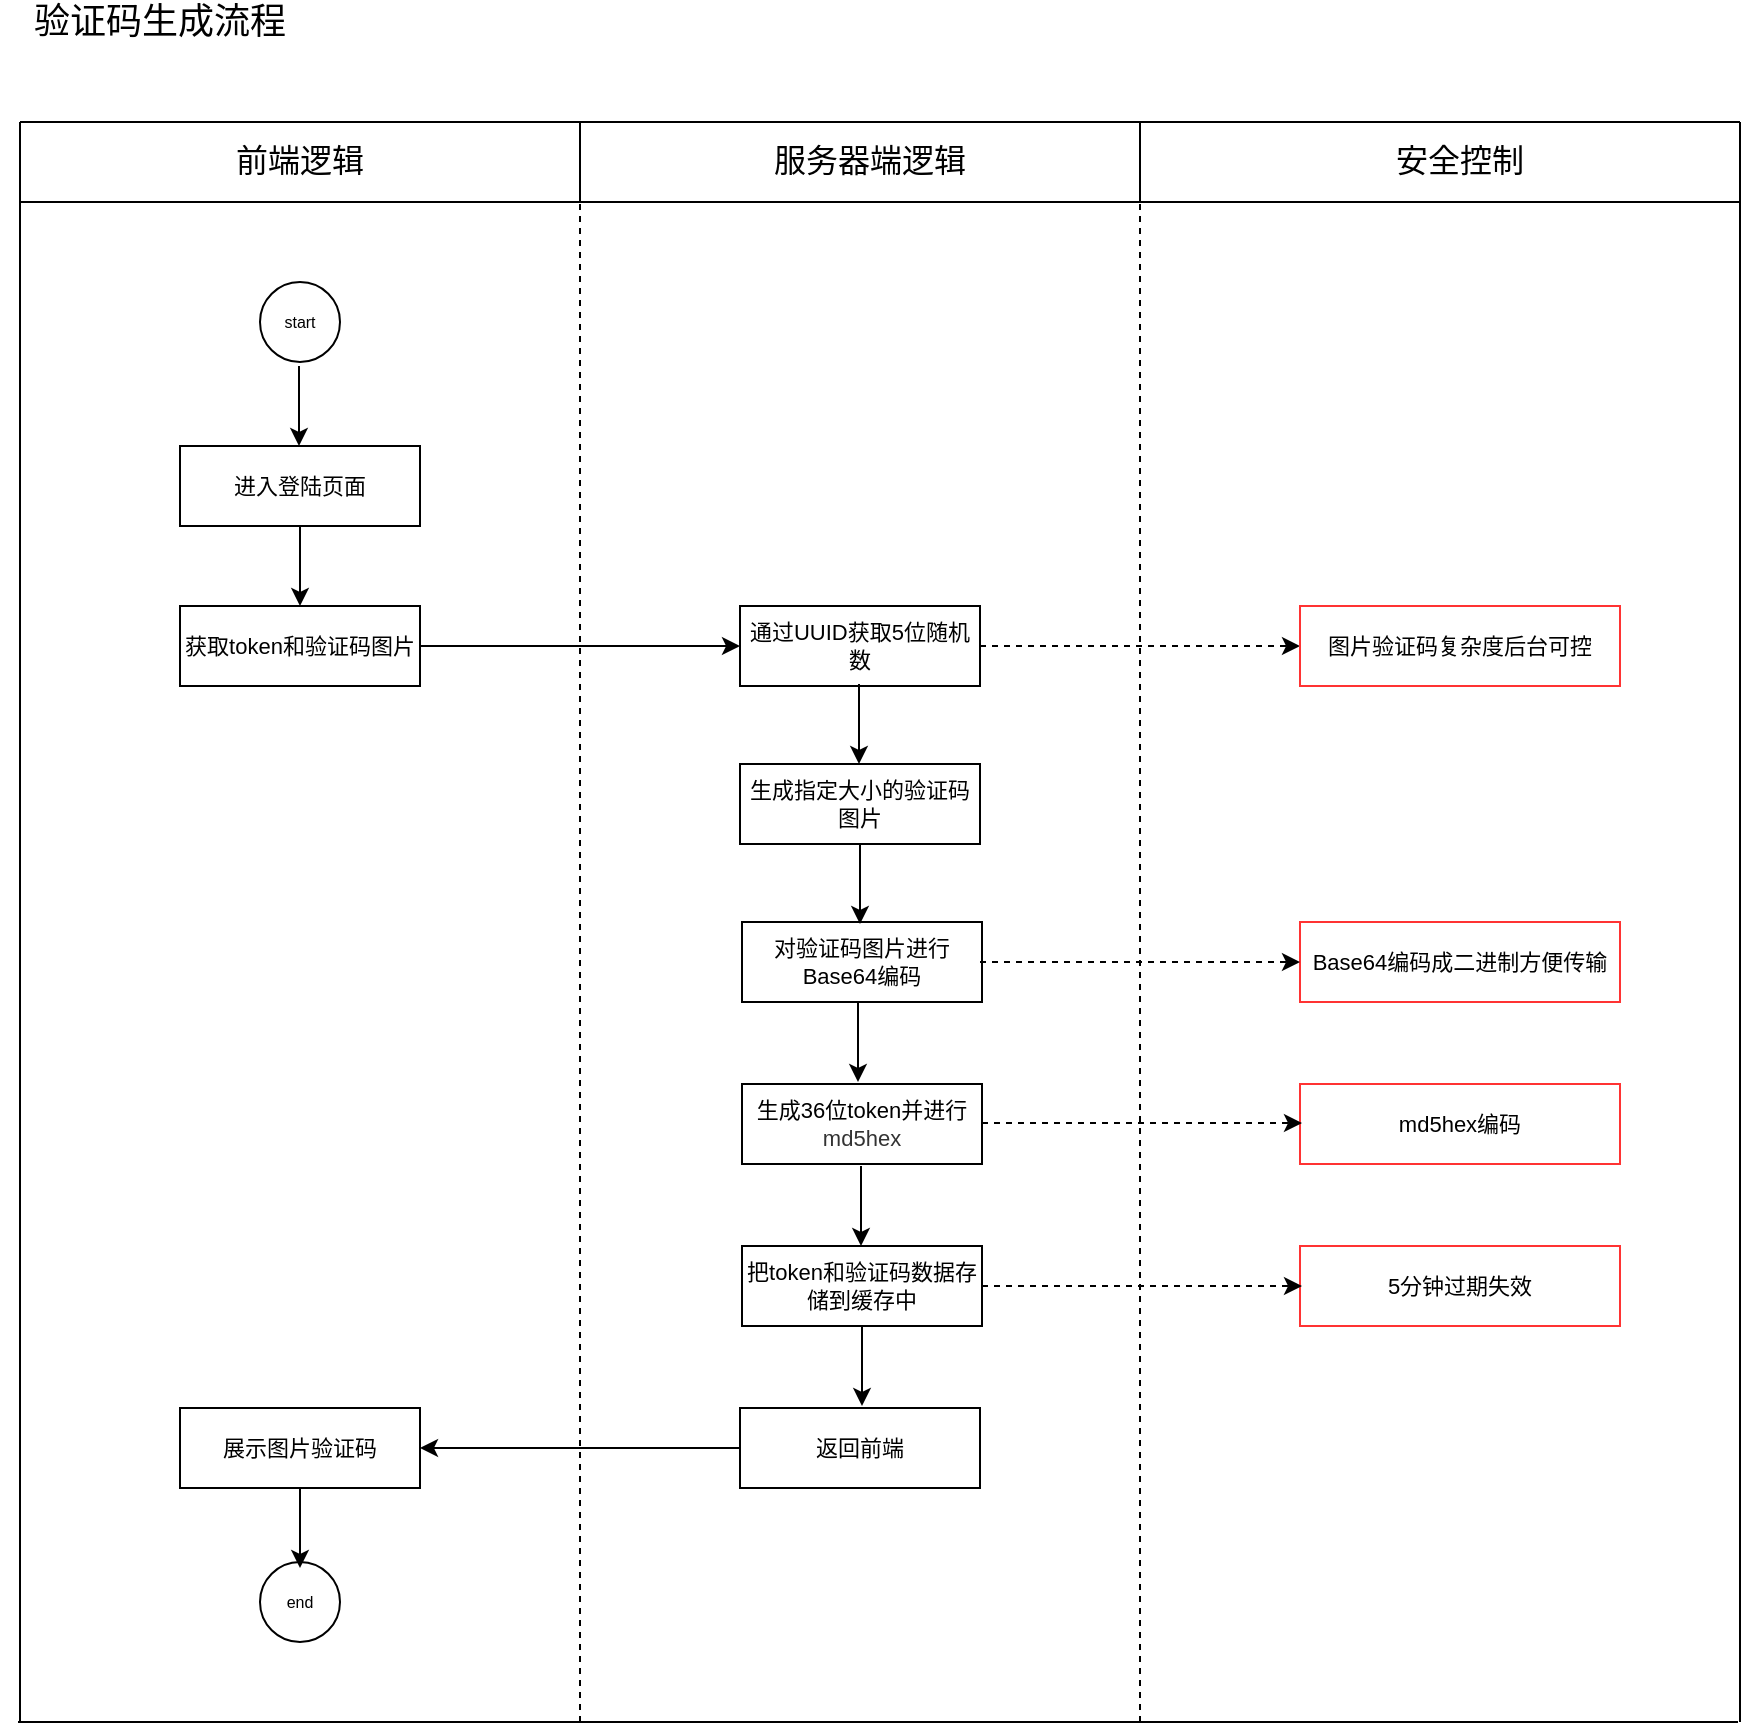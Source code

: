 <mxfile version="11.1.4" type="github"><diagram id="-4RkTLOarfBHeFCGkKiQ" name="第 1 页"><mxGraphModel dx="1824" dy="928" grid="1" gridSize="10" guides="1" tooltips="1" connect="1" arrows="1" fold="1" page="1" pageScale="1" pageWidth="1169" pageHeight="1654" math="0" shadow="0"><root><mxCell id="0"/><mxCell id="1" parent="0"/><mxCell id="I20fAuEcGDYHYLFn7XqV-46" value="验证码生成流程" style="text;html=1;strokeColor=none;fillColor=none;align=center;verticalAlign=middle;whiteSpace=wrap;rounded=0;fontSize=18;" vertex="1" parent="1"><mxGeometry x="29" y="180" width="160" height="20" as="geometry"/></mxCell><mxCell id="I20fAuEcGDYHYLFn7XqV-47" value="start" style="ellipse;whiteSpace=wrap;html=1;aspect=fixed;fontSize=8;" vertex="1" parent="1"><mxGeometry x="159" y="320" width="40" height="40" as="geometry"/></mxCell><mxCell id="I20fAuEcGDYHYLFn7XqV-48" value="进入登陆页面" style="rounded=0;whiteSpace=wrap;html=1;fontSize=11;" vertex="1" parent="1"><mxGeometry x="119" y="402" width="120" height="40" as="geometry"/></mxCell><mxCell id="I20fAuEcGDYHYLFn7XqV-50" value="" style="endArrow=none;html=1;fontSize=11;dashed=1;" edge="1" parent="1"><mxGeometry width="50" height="50" relative="1" as="geometry"><mxPoint x="319" y="1040" as="sourcePoint"/><mxPoint x="319" y="280" as="targetPoint"/></mxGeometry></mxCell><mxCell id="I20fAuEcGDYHYLFn7XqV-51" value="" style="endArrow=none;html=1;fontSize=11;dashed=1;" edge="1" parent="1"><mxGeometry width="50" height="50" relative="1" as="geometry"><mxPoint x="599" y="1040" as="sourcePoint"/><mxPoint x="599" y="280" as="targetPoint"/></mxGeometry></mxCell><mxCell id="I20fAuEcGDYHYLFn7XqV-52" value="" style="endArrow=none;html=1;fontSize=11;" edge="1" parent="1"><mxGeometry width="50" height="50" relative="1" as="geometry"><mxPoint x="39" y="1040" as="sourcePoint"/><mxPoint x="39.0" y="280" as="targetPoint"/></mxGeometry></mxCell><mxCell id="I20fAuEcGDYHYLFn7XqV-54" value="" style="endArrow=classic;html=1;fontSize=11;" edge="1" parent="1"><mxGeometry width="50" height="50" relative="1" as="geometry"><mxPoint x="178.5" y="362" as="sourcePoint"/><mxPoint x="178.5" y="402" as="targetPoint"/></mxGeometry></mxCell><mxCell id="I20fAuEcGDYHYLFn7XqV-66" value="生成指定大小的验证码图片" style="rounded=0;whiteSpace=wrap;html=1;fontSize=11;" vertex="1" parent="1"><mxGeometry x="399" y="561" width="120" height="40" as="geometry"/></mxCell><mxCell id="I20fAuEcGDYHYLFn7XqV-70" value="" style="endArrow=none;html=1;fontSize=11;" edge="1" parent="1"><mxGeometry width="50" height="50" relative="1" as="geometry"><mxPoint x="39" y="280" as="sourcePoint"/><mxPoint x="899" y="280" as="targetPoint"/></mxGeometry></mxCell><mxCell id="I20fAuEcGDYHYLFn7XqV-71" value="" style="endArrow=none;html=1;fontSize=11;" edge="1" parent="1"><mxGeometry width="50" height="50" relative="1" as="geometry"><mxPoint x="39" y="240" as="sourcePoint"/><mxPoint x="899" y="240" as="targetPoint"/></mxGeometry></mxCell><mxCell id="I20fAuEcGDYHYLFn7XqV-72" value="" style="endArrow=none;html=1;fontSize=11;" edge="1" parent="1"><mxGeometry width="50" height="50" relative="1" as="geometry"><mxPoint x="319" y="280" as="sourcePoint"/><mxPoint x="319" y="240" as="targetPoint"/></mxGeometry></mxCell><mxCell id="I20fAuEcGDYHYLFn7XqV-73" value="" style="endArrow=none;html=1;fontSize=11;" edge="1" parent="1"><mxGeometry width="50" height="50" relative="1" as="geometry"><mxPoint x="599" y="280" as="sourcePoint"/><mxPoint x="599" y="240" as="targetPoint"/></mxGeometry></mxCell><mxCell id="I20fAuEcGDYHYLFn7XqV-74" value="" style="endArrow=none;html=1;fontSize=11;" edge="1" parent="1"><mxGeometry width="50" height="50" relative="1" as="geometry"><mxPoint x="39" y="280" as="sourcePoint"/><mxPoint x="39" y="240" as="targetPoint"/></mxGeometry></mxCell><mxCell id="I20fAuEcGDYHYLFn7XqV-75" value="" style="endArrow=none;html=1;fontSize=11;" edge="1" parent="1"><mxGeometry width="50" height="50" relative="1" as="geometry"><mxPoint x="899" y="1040" as="sourcePoint"/><mxPoint x="899" y="240" as="targetPoint"/></mxGeometry></mxCell><mxCell id="I20fAuEcGDYHYLFn7XqV-76" value="前端逻辑" style="text;html=1;strokeColor=none;fillColor=none;align=center;verticalAlign=middle;whiteSpace=wrap;rounded=0;fontSize=16;" vertex="1" parent="1"><mxGeometry x="139" y="249" width="80" height="20" as="geometry"/></mxCell><mxCell id="I20fAuEcGDYHYLFn7XqV-77" value="服务器端逻辑" style="text;html=1;strokeColor=none;fillColor=none;align=center;verticalAlign=middle;whiteSpace=wrap;rounded=0;fontSize=16;" vertex="1" parent="1"><mxGeometry x="409" y="249" width="110" height="20" as="geometry"/></mxCell><mxCell id="I20fAuEcGDYHYLFn7XqV-78" value="安全控制" style="text;html=1;strokeColor=none;fillColor=none;align=center;verticalAlign=middle;whiteSpace=wrap;rounded=0;fontSize=16;" vertex="1" parent="1"><mxGeometry x="704" y="249" width="110" height="20" as="geometry"/></mxCell><mxCell id="I20fAuEcGDYHYLFn7XqV-79" value="" style="endArrow=none;html=1;fontSize=11;" edge="1" parent="1"><mxGeometry width="50" height="50" relative="1" as="geometry"><mxPoint x="38" y="1040" as="sourcePoint"/><mxPoint x="898" y="1040" as="targetPoint"/></mxGeometry></mxCell><mxCell id="I20fAuEcGDYHYLFn7XqV-84" value="" style="endArrow=classic;html=1;fontSize=11;entryX=0;entryY=0.5;entryDx=0;entryDy=0;exitX=1;exitY=0.5;exitDx=0;exitDy=0;dashed=1;" edge="1" parent="1"><mxGeometry width="50" height="50" relative="1" as="geometry"><mxPoint x="519" y="502" as="sourcePoint"/><mxPoint x="679" y="502" as="targetPoint"/></mxGeometry></mxCell><mxCell id="I20fAuEcGDYHYLFn7XqV-87" value="图片验证码复杂度后台可控" style="rounded=0;whiteSpace=wrap;html=1;fontSize=11;strokeColor=#FF3333;" vertex="1" parent="1"><mxGeometry x="679" y="482" width="160" height="40" as="geometry"/></mxCell><mxCell id="I20fAuEcGDYHYLFn7XqV-90" value="" style="endArrow=classic;html=1;fontSize=11;entryX=0;entryY=0.5;entryDx=0;entryDy=0;exitX=1;exitY=0.5;exitDx=0;exitDy=0;" edge="1" parent="1"><mxGeometry width="50" height="50" relative="1" as="geometry"><mxPoint x="239" y="502" as="sourcePoint"/><mxPoint x="399" y="502" as="targetPoint"/></mxGeometry></mxCell><mxCell id="I20fAuEcGDYHYLFn7XqV-92" value="获取token和验证码图片" style="rounded=0;whiteSpace=wrap;html=1;fontSize=11;" vertex="1" parent="1"><mxGeometry x="119" y="482" width="120" height="40" as="geometry"/></mxCell><mxCell id="I20fAuEcGDYHYLFn7XqV-93" value="" style="endArrow=classic;html=1;fontSize=11;" edge="1" parent="1"><mxGeometry width="50" height="50" relative="1" as="geometry"><mxPoint x="179" y="442" as="sourcePoint"/><mxPoint x="179" y="482" as="targetPoint"/></mxGeometry></mxCell><mxCell id="I20fAuEcGDYHYLFn7XqV-94" value="通过UUID获取5位随机数" style="rounded=0;whiteSpace=wrap;html=1;fontSize=11;" vertex="1" parent="1"><mxGeometry x="399" y="482" width="120" height="40" as="geometry"/></mxCell><mxCell id="I20fAuEcGDYHYLFn7XqV-95" value="" style="endArrow=classic;html=1;fontSize=11;" edge="1" parent="1"><mxGeometry width="50" height="50" relative="1" as="geometry"><mxPoint x="458.5" y="521" as="sourcePoint"/><mxPoint x="458.5" y="561" as="targetPoint"/></mxGeometry></mxCell><mxCell id="I20fAuEcGDYHYLFn7XqV-96" value="对验证码图片进行Base64编码" style="rounded=0;whiteSpace=wrap;html=1;fontSize=11;" vertex="1" parent="1"><mxGeometry x="400" y="640" width="120" height="40" as="geometry"/></mxCell><mxCell id="I20fAuEcGDYHYLFn7XqV-99" value="" style="endArrow=classic;html=1;fontSize=11;" edge="1" parent="1"><mxGeometry width="50" height="50" relative="1" as="geometry"><mxPoint x="459" y="601" as="sourcePoint"/><mxPoint x="459" y="641" as="targetPoint"/></mxGeometry></mxCell><mxCell id="I20fAuEcGDYHYLFn7XqV-100" value="&lt;div style=&quot;font-size: 11px&quot;&gt;&lt;span style=&quot;font-size: 11px&quot;&gt;生成36位token并进行&lt;/span&gt;&lt;/div&gt;&lt;span style=&quot;color: rgb(51 , 51 , 51) ; font-size: 11px ; background-color: rgb(255 , 255 , 255)&quot;&gt;md5he&lt;/span&gt;&lt;span style=&quot;color: rgb(51 , 51 , 51) ; font-size: 11px ; background-color: rgb(255 , 255 , 255)&quot;&gt;x&lt;/span&gt;" style="rounded=0;whiteSpace=wrap;html=1;fontSize=11;" vertex="1" parent="1"><mxGeometry x="400" y="721" width="120" height="40" as="geometry"/></mxCell><mxCell id="I20fAuEcGDYHYLFn7XqV-101" value="" style="endArrow=classic;html=1;fontSize=11;" edge="1" parent="1"><mxGeometry width="50" height="50" relative="1" as="geometry"><mxPoint x="458" y="680" as="sourcePoint"/><mxPoint x="458" y="720" as="targetPoint"/></mxGeometry></mxCell><mxCell id="I20fAuEcGDYHYLFn7XqV-102" value="&lt;div style=&quot;font-size: 11px&quot;&gt;把token和验证码数据存储到缓存中&lt;/div&gt;" style="rounded=0;whiteSpace=wrap;html=1;fontSize=11;" vertex="1" parent="1"><mxGeometry x="400" y="802" width="120" height="40" as="geometry"/></mxCell><mxCell id="I20fAuEcGDYHYLFn7XqV-103" value="" style="endArrow=classic;html=1;fontSize=11;" edge="1" parent="1"><mxGeometry width="50" height="50" relative="1" as="geometry"><mxPoint x="459.5" y="762" as="sourcePoint"/><mxPoint x="459.5" y="802" as="targetPoint"/></mxGeometry></mxCell><mxCell id="I20fAuEcGDYHYLFn7XqV-104" value="&lt;div style=&quot;font-size: 11px&quot;&gt;返回前端&lt;/div&gt;" style="rounded=0;whiteSpace=wrap;html=1;fontSize=11;" vertex="1" parent="1"><mxGeometry x="399" y="883" width="120" height="40" as="geometry"/></mxCell><mxCell id="I20fAuEcGDYHYLFn7XqV-105" value="" style="endArrow=classic;html=1;fontSize=11;" edge="1" parent="1"><mxGeometry width="50" height="50" relative="1" as="geometry"><mxPoint x="460" y="842" as="sourcePoint"/><mxPoint x="460" y="882" as="targetPoint"/></mxGeometry></mxCell><mxCell id="I20fAuEcGDYHYLFn7XqV-106" value="&lt;div style=&quot;font-size: 11px&quot;&gt;展示图片验证码&lt;/div&gt;" style="rounded=0;whiteSpace=wrap;html=1;fontSize=11;" vertex="1" parent="1"><mxGeometry x="119" y="883" width="120" height="40" as="geometry"/></mxCell><mxCell id="I20fAuEcGDYHYLFn7XqV-107" value="" style="endArrow=classic;html=1;fontSize=11;exitX=0;exitY=0.5;exitDx=0;exitDy=0;entryX=1;entryY=0.5;entryDx=0;entryDy=0;" edge="1" parent="1" source="I20fAuEcGDYHYLFn7XqV-104" target="I20fAuEcGDYHYLFn7XqV-106"><mxGeometry width="50" height="50" relative="1" as="geometry"><mxPoint x="219" y="821.5" as="sourcePoint"/><mxPoint x="170" y="780" as="targetPoint"/></mxGeometry></mxCell><mxCell id="I20fAuEcGDYHYLFn7XqV-108" value="end" style="ellipse;whiteSpace=wrap;html=1;aspect=fixed;fontSize=8;" vertex="1" parent="1"><mxGeometry x="159" y="960" width="40" height="40" as="geometry"/></mxCell><mxCell id="I20fAuEcGDYHYLFn7XqV-110" value="" style="endArrow=classic;html=1;fontSize=11;" edge="1" parent="1"><mxGeometry width="50" height="50" relative="1" as="geometry"><mxPoint x="179" y="923" as="sourcePoint"/><mxPoint x="179" y="963" as="targetPoint"/></mxGeometry></mxCell><mxCell id="I20fAuEcGDYHYLFn7XqV-111" value="5分钟过期失效" style="rounded=0;whiteSpace=wrap;html=1;fontSize=11;strokeColor=#FF3333;" vertex="1" parent="1"><mxGeometry x="679" y="802" width="160" height="40" as="geometry"/></mxCell><mxCell id="I20fAuEcGDYHYLFn7XqV-113" value="md5hex编码" style="rounded=0;whiteSpace=wrap;html=1;fontSize=11;strokeColor=#FF3333;" vertex="1" parent="1"><mxGeometry x="679" y="721" width="160" height="40" as="geometry"/></mxCell><mxCell id="I20fAuEcGDYHYLFn7XqV-114" value="Base64编码成二进制方便传输" style="rounded=0;whiteSpace=wrap;html=1;fontSize=11;strokeColor=#FF3333;" vertex="1" parent="1"><mxGeometry x="679" y="640" width="160" height="40" as="geometry"/></mxCell><mxCell id="I20fAuEcGDYHYLFn7XqV-115" value="" style="endArrow=classic;html=1;fontSize=11;entryX=0;entryY=0.5;entryDx=0;entryDy=0;exitX=1;exitY=0.5;exitDx=0;exitDy=0;dashed=1;" edge="1" parent="1"><mxGeometry width="50" height="50" relative="1" as="geometry"><mxPoint x="519" y="660" as="sourcePoint"/><mxPoint x="679" y="660" as="targetPoint"/></mxGeometry></mxCell><mxCell id="I20fAuEcGDYHYLFn7XqV-116" value="" style="endArrow=classic;html=1;fontSize=11;entryX=0;entryY=0.5;entryDx=0;entryDy=0;exitX=1;exitY=0.5;exitDx=0;exitDy=0;dashed=1;" edge="1" parent="1"><mxGeometry width="50" height="50" relative="1" as="geometry"><mxPoint x="520" y="740.5" as="sourcePoint"/><mxPoint x="680" y="740.5" as="targetPoint"/></mxGeometry></mxCell><mxCell id="I20fAuEcGDYHYLFn7XqV-117" value="" style="endArrow=classic;html=1;fontSize=11;entryX=0;entryY=0.5;entryDx=0;entryDy=0;exitX=1;exitY=0.5;exitDx=0;exitDy=0;dashed=1;" edge="1" parent="1"><mxGeometry width="50" height="50" relative="1" as="geometry"><mxPoint x="520" y="822" as="sourcePoint"/><mxPoint x="680" y="822" as="targetPoint"/></mxGeometry></mxCell></root></mxGraphModel></diagram></mxfile>